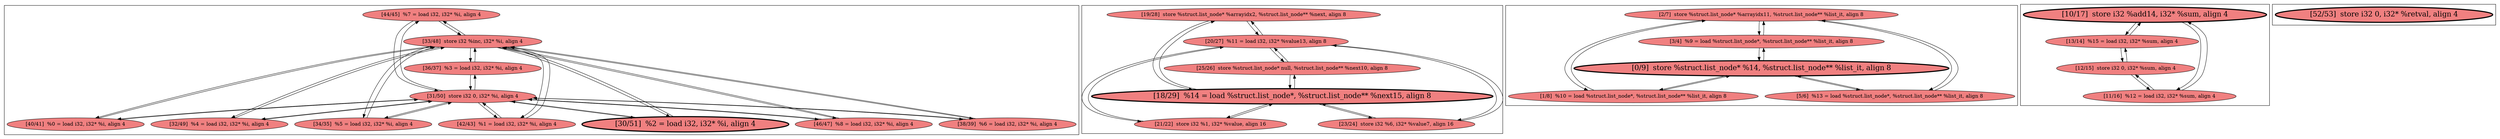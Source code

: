 
digraph G {



node103->node110 [ ]
node111->node110 [ ]
node91->node88 [ ]
node87->node90 [ ]
node110->node104 [ ]
node104->node110 [ ]
node110->node111 [ ]
node109->node111 [ ]
node108->node109 [ ]
node110->node107 [ ]
node109->node104 [ ]
node107->node109 [ ]
node109->node107 [ ]
node86->node90 [ ]
node90->node86 [ ]
node91->node90 [ ]
node102->node109 [ ]
node105->node110 [ ]
node109->node108 [ ]
node110->node108 [ ]
node103->node109 [ ]
node108->node110 [ ]
node99->node98 [ ]
node101->node100 [ ]
node110->node103 [ ]
node110->node105 [ ]
node94->node92 [ ]
node97->node99 [ ]
node88->node91 [ ]
node98->node100 [ ]
node100->node98 [ ]
node95->node94 [ ]
node89->node90 [ ]
node100->node97 [ ]
node109->node102 [ ]
node92->node94 [ ]
node89->node88 [ ]
node101->node99 [ ]
node105->node109 [ ]
node98->node99 [ ]
node106->node110 [ ]
node100->node101 [ ]
node106->node109 [ ]
node99->node101 [ ]
node86->node88 [ ]
node94->node95 [ ]
node107->node110 [ ]
node92->node93 [ ]
node93->node92 [ ]
node90->node91 [ ]
node90->node89 [ ]
node104->node109 [ ]
node109->node103 [ ]
node88->node89 [ ]
node88->node86 [ ]
node95->node93 [ ]
node110->node106 [ ]
node90->node87 [ ]
node97->node100 [ ]
node88->node87 [ ]
node102->node110 [ ]
node93->node95 [ ]
node109->node112 [ ]
node109->node105 [ ]
node112->node109 [ ]
node111->node109 [ ]
node99->node97 [ ]
node109->node106 [ ]
node87->node88 [ ]
node112->node110 [ ]
node110->node112 [ ]
node110->node102 [ ]


subgraph cluster4 {


node112 [fillcolor=lightcoral,label="[36/37]  %3 = load i32, i32* %i, align 4",shape=ellipse,style=filled ]
node111 [fillcolor=lightcoral,label="[34/35]  %5 = load i32, i32* %i, align 4",shape=ellipse,style=filled ]
node110 [fillcolor=lightcoral,label="[33/48]  store i32 %inc, i32* %i, align 4",shape=ellipse,style=filled ]
node109 [fillcolor=lightcoral,label="[31/50]  store i32 0, i32* %i, align 4",shape=ellipse,style=filled ]
node103 [fillcolor=lightcoral,label="[44/45]  %7 = load i32, i32* %i, align 4",shape=ellipse,style=filled ]
node108 [penwidth=3.0,fontsize=20,fillcolor=lightcoral,label="[30/51]  %2 = load i32, i32* %i, align 4",shape=ellipse,style=filled ]
node102 [fillcolor=lightcoral,label="[46/47]  %8 = load i32, i32* %i, align 4",shape=ellipse,style=filled ]
node104 [fillcolor=lightcoral,label="[42/43]  %1 = load i32, i32* %i, align 4",shape=ellipse,style=filled ]
node107 [fillcolor=lightcoral,label="[38/39]  %6 = load i32, i32* %i, align 4",shape=ellipse,style=filled ]
node105 [fillcolor=lightcoral,label="[40/41]  %0 = load i32, i32* %i, align 4",shape=ellipse,style=filled ]
node106 [fillcolor=lightcoral,label="[32/49]  %4 = load i32, i32* %i, align 4",shape=ellipse,style=filled ]



}

subgraph cluster3 {


node101 [fillcolor=lightcoral,label="[1/8]  %10 = load %struct.list_node*, %struct.list_node** %list_it, align 8",shape=ellipse,style=filled ]
node100 [penwidth=3.0,fontsize=20,fillcolor=lightcoral,label="[0/9]  store %struct.list_node* %14, %struct.list_node** %list_it, align 8",shape=ellipse,style=filled ]
node99 [fillcolor=lightcoral,label="[2/7]  store %struct.list_node* %arrayidx11, %struct.list_node** %list_it, align 8",shape=ellipse,style=filled ]
node97 [fillcolor=lightcoral,label="[5/6]  %13 = load %struct.list_node*, %struct.list_node** %list_it, align 8",shape=ellipse,style=filled ]
node98 [fillcolor=lightcoral,label="[3/4]  %9 = load %struct.list_node*, %struct.list_node** %list_it, align 8",shape=ellipse,style=filled ]



}

subgraph cluster2 {


node96 [penwidth=3.0,fontsize=20,fillcolor=lightcoral,label="[52/53]  store i32 0, i32* %retval, align 4",shape=ellipse,style=filled ]



}

subgraph cluster0 {


node90 [penwidth=3.0,fontsize=20,fillcolor=lightcoral,label="[18/29]  %14 = load %struct.list_node*, %struct.list_node** %next15, align 8",shape=ellipse,style=filled ]
node88 [fillcolor=lightcoral,label="[20/27]  %11 = load i32, i32* %value13, align 8",shape=ellipse,style=filled ]
node86 [fillcolor=lightcoral,label="[23/24]  store i32 %6, i32* %value7, align 16",shape=ellipse,style=filled ]
node91 [fillcolor=lightcoral,label="[19/28]  store %struct.list_node* %arrayidx2, %struct.list_node** %next, align 8",shape=ellipse,style=filled ]
node89 [fillcolor=lightcoral,label="[25/26]  store %struct.list_node* null, %struct.list_node** %next10, align 8",shape=ellipse,style=filled ]
node87 [fillcolor=lightcoral,label="[21/22]  store i32 %1, i32* %value, align 16",shape=ellipse,style=filled ]



}

subgraph cluster1 {


node95 [fillcolor=lightcoral,label="[11/16]  %12 = load i32, i32* %sum, align 4",shape=ellipse,style=filled ]
node94 [penwidth=3.0,fontsize=20,fillcolor=lightcoral,label="[10/17]  store i32 %add14, i32* %sum, align 4",shape=ellipse,style=filled ]
node92 [fillcolor=lightcoral,label="[13/14]  %15 = load i32, i32* %sum, align 4",shape=ellipse,style=filled ]
node93 [fillcolor=lightcoral,label="[12/15]  store i32 0, i32* %sum, align 4",shape=ellipse,style=filled ]



}

}

